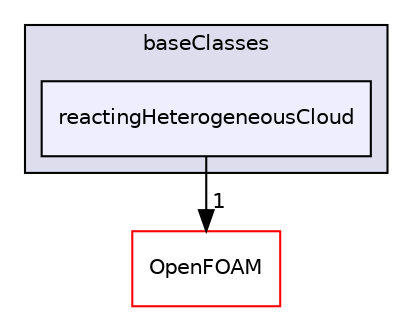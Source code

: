 digraph "src/lagrangian/intermediate/clouds/baseClasses/reactingHeterogeneousCloud" {
  bgcolor=transparent;
  compound=true
  node [ fontsize="10", fontname="Helvetica"];
  edge [ labelfontsize="10", labelfontname="Helvetica"];
  subgraph clusterdir_8406eabe9caa8508b9c075038a008bd7 {
    graph [ bgcolor="#ddddee", pencolor="black", label="baseClasses" fontname="Helvetica", fontsize="10", URL="dir_8406eabe9caa8508b9c075038a008bd7.html"]
  dir_92698ebd638ae91f65c53249a5705f49 [shape=box, label="reactingHeterogeneousCloud", style="filled", fillcolor="#eeeeff", pencolor="black", URL="dir_92698ebd638ae91f65c53249a5705f49.html"];
  }
  dir_c5473ff19b20e6ec4dfe5c310b3778a8 [shape=box label="OpenFOAM" color="red" URL="dir_c5473ff19b20e6ec4dfe5c310b3778a8.html"];
  dir_92698ebd638ae91f65c53249a5705f49->dir_c5473ff19b20e6ec4dfe5c310b3778a8 [headlabel="1", labeldistance=1.5 headhref="dir_001577_002151.html"];
}
